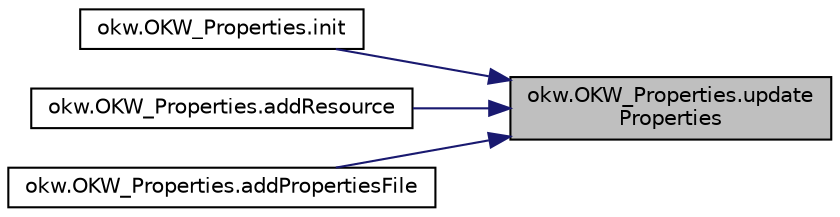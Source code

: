 digraph "okw.OKW_Properties.updateProperties"
{
 // INTERACTIVE_SVG=YES
 // LATEX_PDF_SIZE
  edge [fontname="Helvetica",fontsize="10",labelfontname="Helvetica",labelfontsize="10"];
  node [fontname="Helvetica",fontsize="10",shape=record];
  rankdir="RL";
  Node61 [label="okw.OKW_Properties.update\lProperties",height=0.2,width=0.4,color="black", fillcolor="grey75", style="filled", fontcolor="black",tooltip="Aktualisert/Lädt die Properties in der unter OKW_Properties beschriebene Weise."];
  Node61 -> Node62 [dir="back",color="midnightblue",fontsize="10",style="solid",fontname="Helvetica"];
  Node62 [label="okw.OKW_Properties.init",height=0.2,width=0.4,color="black", fillcolor="white", style="filled",URL="$classokw_1_1_o_k_w___properties.html#a8a4294aa27bf9f4f49e9f1991022d5c8",tooltip="Initialisiert diese Klasse:"];
  Node61 -> Node63 [dir="back",color="midnightblue",fontsize="10",style="solid",fontname="Helvetica"];
  Node63 [label="okw.OKW_Properties.addResource",height=0.2,width=0.4,color="black", fillcolor="white", style="filled",URL="$classokw_1_1_o_k_w___properties.html#ad170c832264ab27c615f6e1bf2e8e8d3",tooltip="Eine .Properties-Datei aus dem Resource-Verzeichniss zur Liste OKW_Properties.ResoursesProperties hin..."];
  Node61 -> Node64 [dir="back",color="midnightblue",fontsize="10",style="solid",fontname="Helvetica"];
  Node64 [label="okw.OKW_Properties.addPropertiesFile",height=0.2,width=0.4,color="black", fillcolor="white", style="filled",URL="$classokw_1_1_o_k_w___properties.html#a78c9f44f14dbfc95dea240e06065120c",tooltip="Eine *.Properties-Datei zur Liste OKW_Properties.FileProperties hinzufügen."];
}
